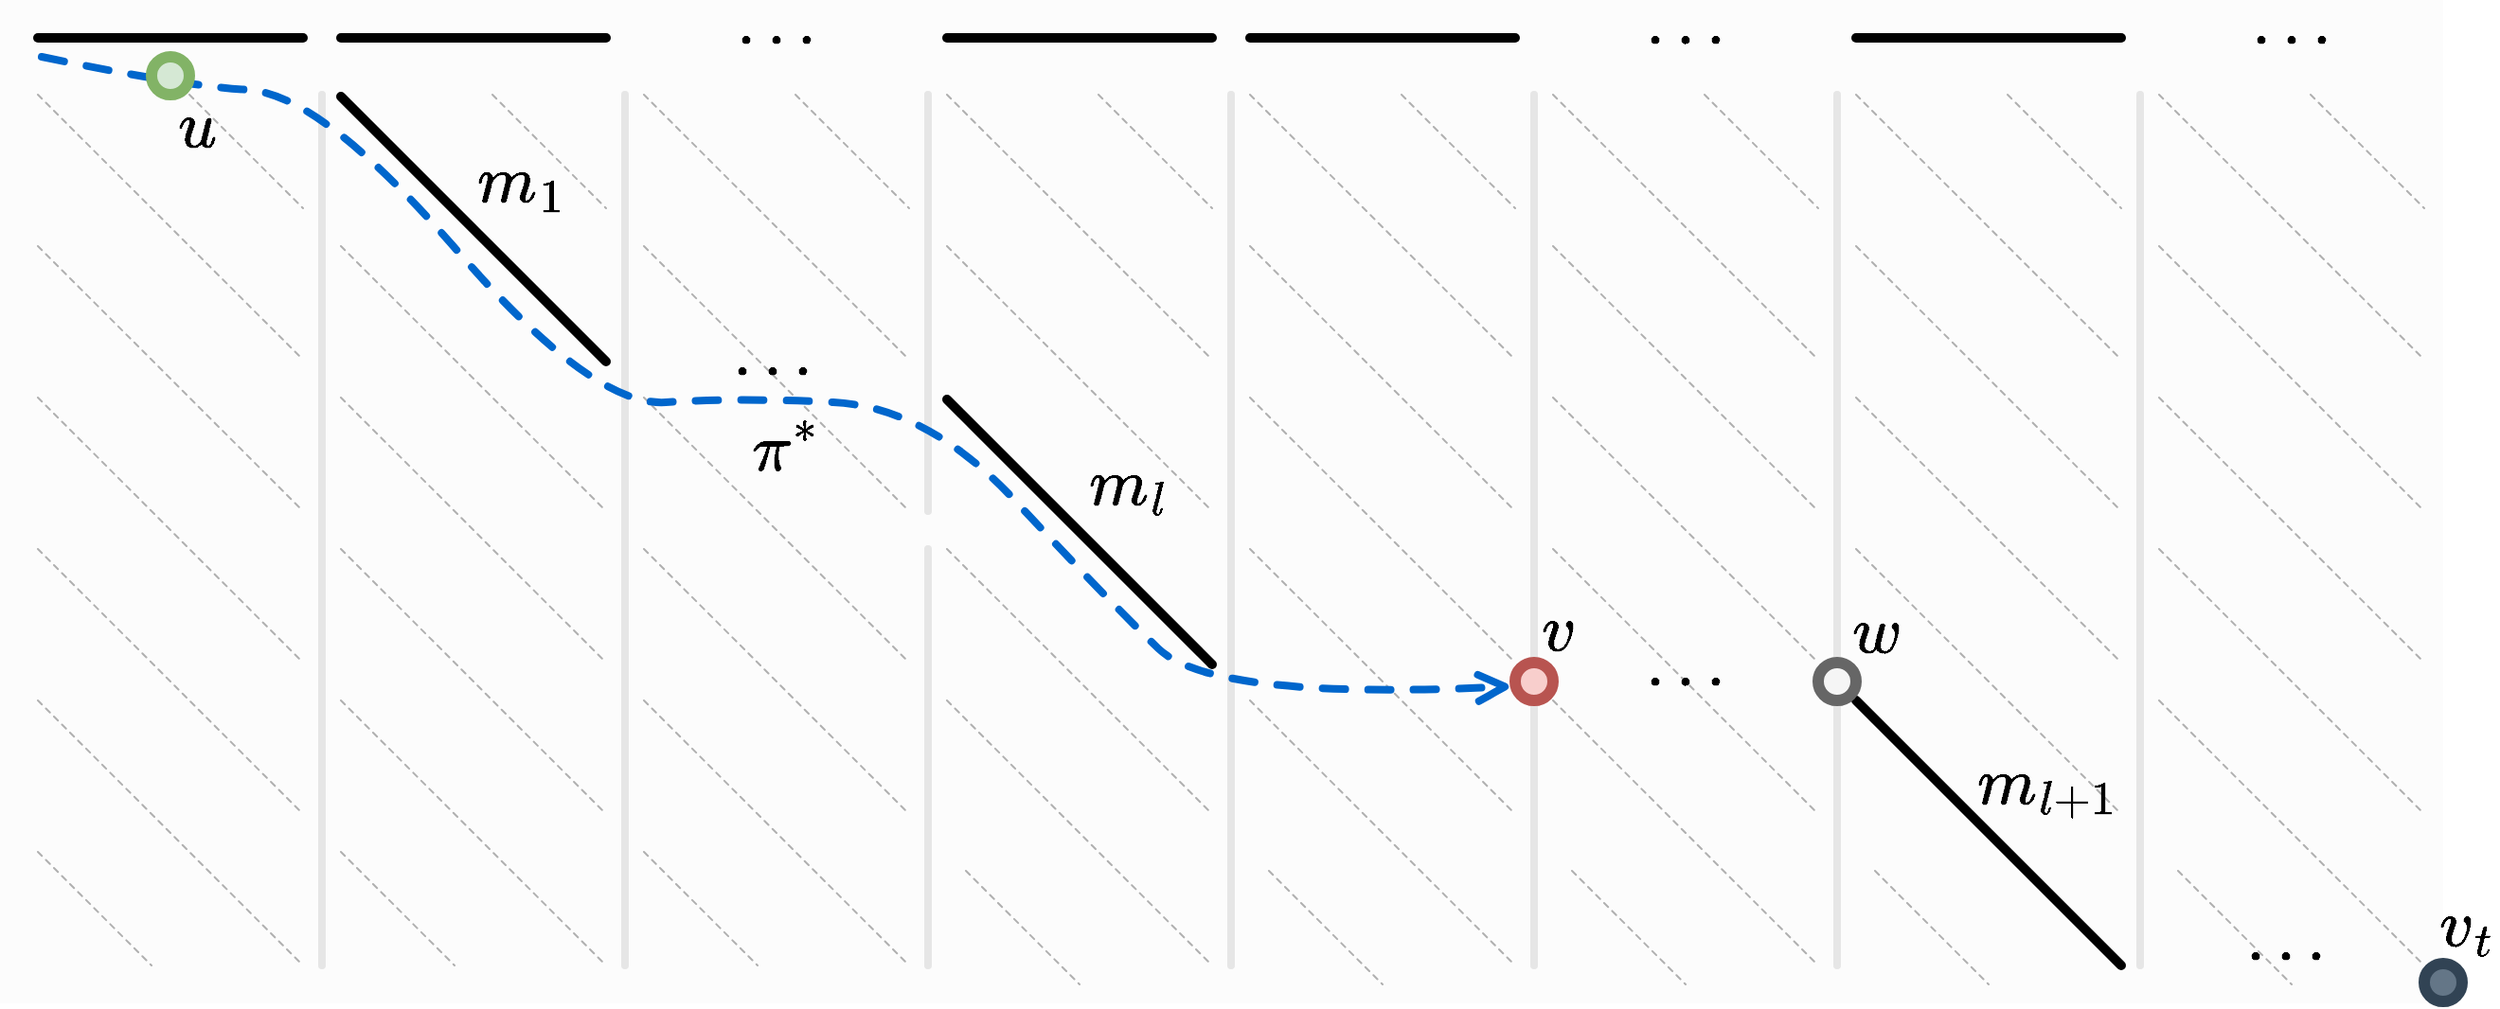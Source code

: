 <mxfile version="21.2.1" type="device">
  <diagram id="_QwVPOAPyQG-Wvx7g-G_" name="weakly admissible">
    <mxGraphModel dx="1247" dy="-530" grid="1" gridSize="10" guides="0" tooltips="1" connect="0" arrows="0" fold="1" page="0" pageScale="1" pageWidth="827" pageHeight="1169" background="none" math="1" shadow="0">
      <root>
        <mxCell id="Ogjc830XC39CnvKuDkZH-0" />
        <object label="Background" id="EZCYXmooXl2QGBisD6OS-4">
          <mxCell style="locked=1;" parent="Ogjc830XC39CnvKuDkZH-0" />
        </object>
        <mxCell id="EEb3bdWyqQPqb6_M2bX1-0" value="" style="whiteSpace=wrap;html=1;strokeColor=none;fillColor=#FBFBFB;opacity=75;" parent="EZCYXmooXl2QGBisD6OS-4" vertex="1">
          <mxGeometry x="-570" y="880" width="1290" height="530" as="geometry" />
        </mxCell>
        <mxCell id="z-EAe0dY2amTnxgb3iXo-11" value="" style="endArrow=none;html=1;strokeWidth=1;rounded=0;comic=1;sketch=0;jiggle=0;fontColor=#FF4A4A;strokeColor=#B0B0B0;dashed=1;" parent="EZCYXmooXl2QGBisD6OS-4" edge="1">
          <mxGeometry width="50" height="50" relative="1" as="geometry">
            <mxPoint x="-60" y="1340" as="sourcePoint" />
            <mxPoint y="1400" as="targetPoint" />
          </mxGeometry>
        </mxCell>
        <object label="diagonals" id="Ogjc830XC39CnvKuDkZH-1">
          <mxCell style="locked=1;" parent="Ogjc830XC39CnvKuDkZH-0" />
        </object>
        <mxCell id="GxkTbLhnbYumx701_KCX-69" value="" style="endArrow=none;html=1;strokeColor=#e6e6e6;strokeWidth=4;curved=1;sketch=0;jiggle=0;fixDash=0;backgroundOutline=0;comic=1;orthogonal=0;orthogonalLoop=0;ignoreEdge=0;" parent="Ogjc830XC39CnvKuDkZH-1" edge="1">
          <mxGeometry width="50" height="50" relative="1" as="geometry">
            <mxPoint x="-400" y="930" as="sourcePoint" />
            <mxPoint x="-400" y="1390" as="targetPoint" />
          </mxGeometry>
        </mxCell>
        <mxCell id="2zsmt-05qYfTrGcmLBN7-47" value="" style="endArrow=none;html=1;strokeWidth=1;rounded=0;comic=1;sketch=0;jiggle=0;fontColor=#FF4A4A;strokeColor=#B0B0B0;dashed=1;" parent="Ogjc830XC39CnvKuDkZH-1" edge="1">
          <mxGeometry width="50" height="50" relative="1" as="geometry">
            <mxPoint x="-470" y="930" as="sourcePoint" />
            <mxPoint x="-410" y="990" as="targetPoint" />
          </mxGeometry>
        </mxCell>
        <mxCell id="2zsmt-05qYfTrGcmLBN7-49" value="" style="endArrow=none;html=1;strokeWidth=1;rounded=0;comic=1;sketch=0;jiggle=0;fontColor=#FF4A4A;strokeColor=#B0B0B0;dashed=1;" parent="Ogjc830XC39CnvKuDkZH-1" edge="1">
          <mxGeometry width="50" height="50" relative="1" as="geometry">
            <mxPoint x="-550" y="1330" as="sourcePoint" />
            <mxPoint x="-490" y="1390" as="targetPoint" />
          </mxGeometry>
        </mxCell>
        <mxCell id="2zsmt-05qYfTrGcmLBN7-50" value="" style="endArrow=none;html=1;strokeWidth=1;rounded=0;comic=1;sketch=0;jiggle=0;fontColor=#FF4A4A;strokeColor=#B0B0B0;dashed=1;" parent="Ogjc830XC39CnvKuDkZH-1" edge="1">
          <mxGeometry width="50" height="50" relative="1" as="geometry">
            <mxPoint x="-550" y="930" as="sourcePoint" />
            <mxPoint x="-410" y="1070" as="targetPoint" />
          </mxGeometry>
        </mxCell>
        <mxCell id="2zsmt-05qYfTrGcmLBN7-51" value="" style="endArrow=none;html=1;strokeWidth=1;rounded=0;comic=1;sketch=0;jiggle=0;fontColor=#FF4A4A;strokeColor=#B0B0B0;dashed=1;" parent="Ogjc830XC39CnvKuDkZH-1" edge="1">
          <mxGeometry width="50" height="50" relative="1" as="geometry">
            <mxPoint x="-550" y="1010" as="sourcePoint" />
            <mxPoint x="-410" y="1150" as="targetPoint" />
          </mxGeometry>
        </mxCell>
        <mxCell id="2zsmt-05qYfTrGcmLBN7-52" value="" style="endArrow=none;html=1;strokeWidth=1;rounded=0;comic=1;sketch=0;jiggle=0;fontColor=#FF4A4A;strokeColor=#B0B0B0;dashed=1;" parent="Ogjc830XC39CnvKuDkZH-1" edge="1">
          <mxGeometry width="50" height="50" relative="1" as="geometry">
            <mxPoint x="-550" y="1090" as="sourcePoint" />
            <mxPoint x="-410" y="1230" as="targetPoint" />
          </mxGeometry>
        </mxCell>
        <mxCell id="2zsmt-05qYfTrGcmLBN7-53" value="" style="endArrow=none;html=1;strokeWidth=1;rounded=0;comic=1;sketch=0;jiggle=0;fontColor=#FF4A4A;strokeColor=#B0B0B0;dashed=1;" parent="Ogjc830XC39CnvKuDkZH-1" edge="1">
          <mxGeometry width="50" height="50" relative="1" as="geometry">
            <mxPoint x="-550" y="1250" as="sourcePoint" />
            <mxPoint x="-410" y="1390" as="targetPoint" />
          </mxGeometry>
        </mxCell>
        <mxCell id="2zsmt-05qYfTrGcmLBN7-54" value="" style="endArrow=none;html=1;strokeWidth=1;rounded=0;comic=1;sketch=0;jiggle=0;fontColor=#FF4A4A;strokeColor=#B0B0B0;dashed=1;" parent="Ogjc830XC39CnvKuDkZH-1" edge="1">
          <mxGeometry width="50" height="50" relative="1" as="geometry">
            <mxPoint x="-310" y="930" as="sourcePoint" />
            <mxPoint x="-250" y="990" as="targetPoint" />
          </mxGeometry>
        </mxCell>
        <mxCell id="2zsmt-05qYfTrGcmLBN7-56" value="" style="endArrow=none;html=1;strokeWidth=1;rounded=0;comic=1;sketch=0;jiggle=0;fontColor=#FF4A4A;strokeColor=#B0B0B0;dashed=1;" parent="Ogjc830XC39CnvKuDkZH-1" edge="1">
          <mxGeometry width="50" height="50" relative="1" as="geometry">
            <mxPoint x="-390" y="1330" as="sourcePoint" />
            <mxPoint x="-330" y="1390" as="targetPoint" />
          </mxGeometry>
        </mxCell>
        <mxCell id="2zsmt-05qYfTrGcmLBN7-57" value="" style="endArrow=none;html=1;strokeWidth=1;rounded=0;comic=1;sketch=0;jiggle=0;fontColor=#FF4A4A;strokeColor=#B0B0B0;dashed=1;" parent="Ogjc830XC39CnvKuDkZH-1" edge="1">
          <mxGeometry width="50" height="50" relative="1" as="geometry">
            <mxPoint x="-390" y="930" as="sourcePoint" />
            <mxPoint x="-250" y="1070" as="targetPoint" />
          </mxGeometry>
        </mxCell>
        <mxCell id="2zsmt-05qYfTrGcmLBN7-58" value="" style="endArrow=none;html=1;strokeWidth=1;rounded=0;comic=1;sketch=0;jiggle=0;fontColor=#FF4A4A;strokeColor=#B0B0B0;dashed=1;" parent="Ogjc830XC39CnvKuDkZH-1" edge="1">
          <mxGeometry width="50" height="50" relative="1" as="geometry">
            <mxPoint x="-390" y="1010" as="sourcePoint" />
            <mxPoint x="-250" y="1150" as="targetPoint" />
          </mxGeometry>
        </mxCell>
        <mxCell id="2zsmt-05qYfTrGcmLBN7-59" value="" style="endArrow=none;html=1;strokeWidth=1;rounded=0;comic=1;sketch=0;jiggle=0;fontColor=#FF4A4A;strokeColor=#B0B0B0;dashed=1;" parent="Ogjc830XC39CnvKuDkZH-1" edge="1">
          <mxGeometry width="50" height="50" relative="1" as="geometry">
            <mxPoint x="-390" y="1090" as="sourcePoint" />
            <mxPoint x="-250" y="1230" as="targetPoint" />
          </mxGeometry>
        </mxCell>
        <mxCell id="2zsmt-05qYfTrGcmLBN7-60" value="" style="endArrow=none;html=1;strokeWidth=1;rounded=0;comic=1;sketch=0;jiggle=0;fontColor=#FF4A4A;strokeColor=#B0B0B0;dashed=1;" parent="Ogjc830XC39CnvKuDkZH-1" edge="1">
          <mxGeometry width="50" height="50" relative="1" as="geometry">
            <mxPoint x="-390" y="1170" as="sourcePoint" />
            <mxPoint x="-250" y="1310" as="targetPoint" />
          </mxGeometry>
        </mxCell>
        <mxCell id="2zsmt-05qYfTrGcmLBN7-61" value="" style="endArrow=none;html=1;strokeWidth=1;rounded=0;comic=1;sketch=0;jiggle=0;fontColor=#FF4A4A;strokeColor=#B0B0B0;dashed=1;" parent="Ogjc830XC39CnvKuDkZH-1" edge="1">
          <mxGeometry width="50" height="50" relative="1" as="geometry">
            <mxPoint x="-150" y="930" as="sourcePoint" />
            <mxPoint x="-90" y="990" as="targetPoint" />
          </mxGeometry>
        </mxCell>
        <mxCell id="2zsmt-05qYfTrGcmLBN7-63" value="" style="endArrow=none;html=1;strokeWidth=1;rounded=0;comic=1;sketch=0;jiggle=0;fontColor=#FF4A4A;strokeColor=#B0B0B0;dashed=1;" parent="Ogjc830XC39CnvKuDkZH-1" edge="1">
          <mxGeometry width="50" height="50" relative="1" as="geometry">
            <mxPoint x="-230" y="1330" as="sourcePoint" />
            <mxPoint x="-170" y="1390" as="targetPoint" />
          </mxGeometry>
        </mxCell>
        <mxCell id="2zsmt-05qYfTrGcmLBN7-64" value="" style="endArrow=none;html=1;strokeWidth=1;rounded=0;comic=1;sketch=0;jiggle=0;fontColor=#FF4A4A;strokeColor=#B0B0B0;dashed=1;" parent="Ogjc830XC39CnvKuDkZH-1" edge="1">
          <mxGeometry width="50" height="50" relative="1" as="geometry">
            <mxPoint x="-230" y="930" as="sourcePoint" />
            <mxPoint x="-90" y="1070" as="targetPoint" />
          </mxGeometry>
        </mxCell>
        <mxCell id="2zsmt-05qYfTrGcmLBN7-65" value="" style="endArrow=none;html=1;strokeWidth=1;rounded=0;comic=1;sketch=0;jiggle=0;fontColor=#FF4A4A;strokeColor=#B0B0B0;dashed=1;" parent="Ogjc830XC39CnvKuDkZH-1" edge="1">
          <mxGeometry width="50" height="50" relative="1" as="geometry">
            <mxPoint x="-230" y="1010" as="sourcePoint" />
            <mxPoint x="-90" y="1150" as="targetPoint" />
          </mxGeometry>
        </mxCell>
        <mxCell id="2zsmt-05qYfTrGcmLBN7-66" value="" style="endArrow=none;html=1;strokeWidth=1;rounded=0;comic=1;sketch=0;jiggle=0;fontColor=#FF4A4A;strokeColor=#B0B0B0;dashed=1;" parent="Ogjc830XC39CnvKuDkZH-1" edge="1">
          <mxGeometry width="50" height="50" relative="1" as="geometry">
            <mxPoint x="-230" y="1090" as="sourcePoint" />
            <mxPoint x="-90" y="1230" as="targetPoint" />
          </mxGeometry>
        </mxCell>
        <mxCell id="2zsmt-05qYfTrGcmLBN7-67" value="" style="endArrow=none;html=1;strokeWidth=1;rounded=0;comic=1;sketch=0;jiggle=0;fontColor=#FF4A4A;strokeColor=#B0B0B0;dashed=1;" parent="Ogjc830XC39CnvKuDkZH-1" edge="1">
          <mxGeometry width="50" height="50" relative="1" as="geometry">
            <mxPoint x="-230" y="1170" as="sourcePoint" />
            <mxPoint x="-90" y="1310" as="targetPoint" />
          </mxGeometry>
        </mxCell>
        <mxCell id="2zsmt-05qYfTrGcmLBN7-68" value="" style="endArrow=none;html=1;strokeWidth=1;rounded=0;comic=1;sketch=0;jiggle=0;fontColor=#FF4A4A;strokeColor=#B0B0B0;dashed=1;" parent="Ogjc830XC39CnvKuDkZH-1" edge="1">
          <mxGeometry width="50" height="50" relative="1" as="geometry">
            <mxPoint x="10" y="930" as="sourcePoint" />
            <mxPoint x="70" y="990" as="targetPoint" />
          </mxGeometry>
        </mxCell>
        <mxCell id="2zsmt-05qYfTrGcmLBN7-70" value="" style="endArrow=none;html=1;strokeWidth=1;rounded=0;comic=1;sketch=0;jiggle=0;fontColor=#FF4A4A;strokeColor=#B0B0B0;dashed=1;" parent="Ogjc830XC39CnvKuDkZH-1" edge="1">
          <mxGeometry width="50" height="50" relative="1" as="geometry">
            <mxPoint x="100" y="1340" as="sourcePoint" />
            <mxPoint x="160" y="1400" as="targetPoint" />
          </mxGeometry>
        </mxCell>
        <mxCell id="2zsmt-05qYfTrGcmLBN7-71" value="" style="endArrow=none;html=1;strokeWidth=1;rounded=0;comic=1;sketch=0;jiggle=0;fontColor=#FF4A4A;strokeColor=#B0B0B0;dashed=1;" parent="Ogjc830XC39CnvKuDkZH-1" edge="1">
          <mxGeometry width="50" height="50" relative="1" as="geometry">
            <mxPoint x="-70" y="930" as="sourcePoint" />
            <mxPoint x="70" y="1070" as="targetPoint" />
          </mxGeometry>
        </mxCell>
        <mxCell id="2zsmt-05qYfTrGcmLBN7-72" value="" style="endArrow=none;html=1;strokeWidth=1;rounded=0;comic=1;sketch=0;jiggle=0;fontColor=#FF4A4A;strokeColor=#B0B0B0;dashed=1;" parent="Ogjc830XC39CnvKuDkZH-1" edge="1">
          <mxGeometry width="50" height="50" relative="1" as="geometry">
            <mxPoint x="-70" y="1010" as="sourcePoint" />
            <mxPoint x="70" y="1150" as="targetPoint" />
          </mxGeometry>
        </mxCell>
        <mxCell id="2zsmt-05qYfTrGcmLBN7-73" value="" style="endArrow=none;html=1;strokeWidth=1;rounded=0;comic=1;sketch=0;jiggle=0;fontColor=#FF4A4A;strokeColor=#B0B0B0;dashed=1;" parent="Ogjc830XC39CnvKuDkZH-1" edge="1">
          <mxGeometry width="50" height="50" relative="1" as="geometry">
            <mxPoint x="-70" y="1090" as="sourcePoint" />
            <mxPoint x="70" y="1230" as="targetPoint" />
          </mxGeometry>
        </mxCell>
        <mxCell id="2zsmt-05qYfTrGcmLBN7-74" value="" style="endArrow=none;html=1;strokeWidth=1;rounded=0;comic=1;sketch=0;jiggle=0;fontColor=#FF4A4A;strokeColor=#B0B0B0;dashed=1;" parent="Ogjc830XC39CnvKuDkZH-1" edge="1">
          <mxGeometry width="50" height="50" relative="1" as="geometry">
            <mxPoint x="-70" y="1170" as="sourcePoint" />
            <mxPoint x="70" y="1310" as="targetPoint" />
          </mxGeometry>
        </mxCell>
        <mxCell id="2zsmt-05qYfTrGcmLBN7-75" value="" style="endArrow=none;html=1;strokeWidth=1;rounded=0;comic=1;sketch=0;jiggle=0;fontColor=#FF4A4A;strokeColor=#B0B0B0;dashed=1;" parent="Ogjc830XC39CnvKuDkZH-1" edge="1">
          <mxGeometry width="50" height="50" relative="1" as="geometry">
            <mxPoint x="170" y="930" as="sourcePoint" />
            <mxPoint x="230" y="990" as="targetPoint" />
          </mxGeometry>
        </mxCell>
        <mxCell id="2zsmt-05qYfTrGcmLBN7-78" value="" style="endArrow=none;html=1;strokeWidth=1;rounded=0;comic=1;sketch=0;jiggle=0;fontColor=#FF4A4A;strokeColor=#B0B0B0;dashed=1;" parent="Ogjc830XC39CnvKuDkZH-1" edge="1">
          <mxGeometry width="50" height="50" relative="1" as="geometry">
            <mxPoint x="90" y="930" as="sourcePoint" />
            <mxPoint x="230" y="1070" as="targetPoint" />
          </mxGeometry>
        </mxCell>
        <mxCell id="2zsmt-05qYfTrGcmLBN7-79" value="" style="endArrow=none;html=1;strokeWidth=1;rounded=0;comic=1;sketch=0;jiggle=0;fontColor=#FF4A4A;strokeColor=#B0B0B0;dashed=1;" parent="Ogjc830XC39CnvKuDkZH-1" edge="1">
          <mxGeometry width="50" height="50" relative="1" as="geometry">
            <mxPoint x="90" y="1010" as="sourcePoint" />
            <mxPoint x="230" y="1150" as="targetPoint" />
          </mxGeometry>
        </mxCell>
        <mxCell id="2zsmt-05qYfTrGcmLBN7-80" value="" style="endArrow=none;html=1;strokeWidth=1;rounded=0;comic=1;sketch=0;jiggle=0;fontColor=#FF4A4A;strokeColor=#B0B0B0;dashed=1;" parent="Ogjc830XC39CnvKuDkZH-1" edge="1">
          <mxGeometry width="50" height="50" relative="1" as="geometry">
            <mxPoint x="90" y="1090" as="sourcePoint" />
            <mxPoint x="230" y="1230" as="targetPoint" />
          </mxGeometry>
        </mxCell>
        <mxCell id="2zsmt-05qYfTrGcmLBN7-81" value="" style="endArrow=none;html=1;strokeWidth=1;rounded=0;comic=1;sketch=0;jiggle=0;fontColor=#FF4A4A;strokeColor=#B0B0B0;dashed=1;" parent="Ogjc830XC39CnvKuDkZH-1" edge="1">
          <mxGeometry width="50" height="50" relative="1" as="geometry">
            <mxPoint x="90" y="1170" as="sourcePoint" />
            <mxPoint x="230" y="1310" as="targetPoint" />
          </mxGeometry>
        </mxCell>
        <mxCell id="Qu6I0BoZJ49vZYLHLRRH-0" value="" style="endArrow=none;html=1;strokeWidth=1;rounded=0;comic=1;sketch=0;jiggle=0;fontColor=#FF4A4A;strokeColor=#B0B0B0;dashed=1;" parent="Ogjc830XC39CnvKuDkZH-1" edge="1">
          <mxGeometry width="50" height="50" relative="1" as="geometry">
            <mxPoint x="-550" y="1170" as="sourcePoint" />
            <mxPoint x="-410" y="1310" as="targetPoint" />
          </mxGeometry>
        </mxCell>
        <mxCell id="Qu6I0BoZJ49vZYLHLRRH-1" value="" style="endArrow=none;html=1;strokeWidth=1;rounded=0;comic=1;sketch=0;jiggle=0;fontColor=#FF4A4A;strokeColor=#B0B0B0;dashed=1;" parent="Ogjc830XC39CnvKuDkZH-1" edge="1">
          <mxGeometry width="50" height="50" relative="1" as="geometry">
            <mxPoint x="-390" y="1250" as="sourcePoint" />
            <mxPoint x="-250" y="1390" as="targetPoint" />
          </mxGeometry>
        </mxCell>
        <mxCell id="Qu6I0BoZJ49vZYLHLRRH-2" value="" style="endArrow=none;html=1;strokeWidth=1;rounded=0;comic=1;sketch=0;jiggle=0;fontColor=#FF4A4A;strokeColor=#B0B0B0;dashed=1;" parent="Ogjc830XC39CnvKuDkZH-1" edge="1">
          <mxGeometry width="50" height="50" relative="1" as="geometry">
            <mxPoint x="-230" y="1250" as="sourcePoint" />
            <mxPoint x="-90" y="1390" as="targetPoint" />
          </mxGeometry>
        </mxCell>
        <mxCell id="Qu6I0BoZJ49vZYLHLRRH-3" value="" style="endArrow=none;html=1;strokeWidth=1;rounded=0;comic=1;sketch=0;jiggle=0;fontColor=#FF4A4A;strokeColor=#B0B0B0;dashed=1;" parent="Ogjc830XC39CnvKuDkZH-1" edge="1">
          <mxGeometry width="50" height="50" relative="1" as="geometry">
            <mxPoint x="-70" y="1250" as="sourcePoint" />
            <mxPoint x="70" y="1390" as="targetPoint" />
          </mxGeometry>
        </mxCell>
        <mxCell id="Qu6I0BoZJ49vZYLHLRRH-4" value="" style="endArrow=none;html=1;strokeWidth=1;rounded=0;comic=1;sketch=0;jiggle=0;fontColor=#FF4A4A;strokeColor=#B0B0B0;dashed=1;" parent="Ogjc830XC39CnvKuDkZH-1" edge="1">
          <mxGeometry width="50" height="50" relative="1" as="geometry">
            <mxPoint x="90" y="1250" as="sourcePoint" />
            <mxPoint x="230" y="1390" as="targetPoint" />
          </mxGeometry>
        </mxCell>
        <mxCell id="-eHtjna2SU54QfVrTyKH-0" value="" style="endArrow=none;html=1;strokeColor=#e6e6e6;strokeWidth=4;curved=1;sketch=0;jiggle=0;fixDash=0;backgroundOutline=0;comic=1;orthogonal=0;orthogonalLoop=0;ignoreEdge=0;" parent="Ogjc830XC39CnvKuDkZH-1" edge="1">
          <mxGeometry width="50" height="50" relative="1" as="geometry">
            <mxPoint x="-240" y="930" as="sourcePoint" />
            <mxPoint x="-240" y="1390" as="targetPoint" />
          </mxGeometry>
        </mxCell>
        <mxCell id="-eHtjna2SU54QfVrTyKH-2" value="" style="endArrow=none;html=1;strokeColor=#e6e6e6;strokeWidth=4;curved=1;sketch=0;jiggle=0;fixDash=0;backgroundOutline=0;comic=1;orthogonal=0;orthogonalLoop=0;ignoreEdge=0;" parent="Ogjc830XC39CnvKuDkZH-1" edge="1">
          <mxGeometry width="50" height="50" relative="1" as="geometry">
            <mxPoint x="80" y="930" as="sourcePoint" />
            <mxPoint x="80" y="1390" as="targetPoint" />
          </mxGeometry>
        </mxCell>
        <mxCell id="-eHtjna2SU54QfVrTyKH-1" value="" style="endArrow=none;html=1;strokeColor=#e6e6e6;strokeWidth=4;curved=1;sketch=0;jiggle=0;fixDash=0;backgroundOutline=0;comic=1;orthogonal=0;orthogonalLoop=0;ignoreEdge=0;" parent="Ogjc830XC39CnvKuDkZH-1" edge="1">
          <mxGeometry width="50" height="50" relative="1" as="geometry">
            <mxPoint x="-80" y="1170" as="sourcePoint" />
            <mxPoint x="-80" y="1390" as="targetPoint" />
          </mxGeometry>
        </mxCell>
        <mxCell id="z-EAe0dY2amTnxgb3iXo-1" value="" style="endArrow=none;html=1;strokeColor=#e6e6e6;strokeWidth=4;curved=1;sketch=0;jiggle=0;fixDash=0;backgroundOutline=0;comic=1;orthogonal=0;orthogonalLoop=0;ignoreEdge=0;" parent="Ogjc830XC39CnvKuDkZH-1" edge="1">
          <mxGeometry width="50" height="50" relative="1" as="geometry">
            <mxPoint x="-80" y="930" as="sourcePoint" />
            <mxPoint x="-80" y="1150" as="targetPoint" />
          </mxGeometry>
        </mxCell>
        <mxCell id="J3fuifu_T9cTO9apQkdv-17" value="" style="endArrow=none;html=1;strokeWidth=1;rounded=0;comic=1;sketch=0;jiggle=0;fontColor=#FF4A4A;strokeColor=#B0B0B0;dashed=1;" parent="Ogjc830XC39CnvKuDkZH-1" edge="1">
          <mxGeometry width="50" height="50" relative="1" as="geometry">
            <mxPoint x="260" y="1340" as="sourcePoint" />
            <mxPoint x="320" y="1400" as="targetPoint" />
          </mxGeometry>
        </mxCell>
        <mxCell id="J3fuifu_T9cTO9apQkdv-18" value="" style="endArrow=none;html=1;strokeWidth=1;rounded=0;comic=1;sketch=0;jiggle=0;fontColor=#FF4A4A;strokeColor=#B0B0B0;dashed=1;" parent="Ogjc830XC39CnvKuDkZH-1" edge="1">
          <mxGeometry width="50" height="50" relative="1" as="geometry">
            <mxPoint x="330" y="930" as="sourcePoint" />
            <mxPoint x="390" y="990" as="targetPoint" />
          </mxGeometry>
        </mxCell>
        <mxCell id="J3fuifu_T9cTO9apQkdv-19" value="" style="endArrow=none;html=1;strokeWidth=1;rounded=0;comic=1;sketch=0;jiggle=0;fontColor=#FF4A4A;strokeColor=#B0B0B0;dashed=1;" parent="Ogjc830XC39CnvKuDkZH-1" edge="1">
          <mxGeometry width="50" height="50" relative="1" as="geometry">
            <mxPoint x="250" y="930" as="sourcePoint" />
            <mxPoint x="390" y="1070" as="targetPoint" />
          </mxGeometry>
        </mxCell>
        <mxCell id="J3fuifu_T9cTO9apQkdv-20" value="" style="endArrow=none;html=1;strokeWidth=1;rounded=0;comic=1;sketch=0;jiggle=0;fontColor=#FF4A4A;strokeColor=#B0B0B0;dashed=1;" parent="Ogjc830XC39CnvKuDkZH-1" edge="1">
          <mxGeometry width="50" height="50" relative="1" as="geometry">
            <mxPoint x="250" y="1010" as="sourcePoint" />
            <mxPoint x="390" y="1150" as="targetPoint" />
          </mxGeometry>
        </mxCell>
        <mxCell id="J3fuifu_T9cTO9apQkdv-21" value="" style="endArrow=none;html=1;strokeWidth=1;rounded=0;comic=1;sketch=0;jiggle=0;fontColor=#FF4A4A;strokeColor=#B0B0B0;dashed=1;" parent="Ogjc830XC39CnvKuDkZH-1" edge="1">
          <mxGeometry width="50" height="50" relative="1" as="geometry">
            <mxPoint x="250" y="1090" as="sourcePoint" />
            <mxPoint x="390" y="1230" as="targetPoint" />
          </mxGeometry>
        </mxCell>
        <mxCell id="J3fuifu_T9cTO9apQkdv-22" value="" style="endArrow=none;html=1;strokeWidth=1;rounded=0;comic=1;sketch=0;jiggle=0;fontColor=#FF4A4A;strokeColor=#B0B0B0;dashed=1;" parent="Ogjc830XC39CnvKuDkZH-1" edge="1">
          <mxGeometry width="50" height="50" relative="1" as="geometry">
            <mxPoint x="250" y="1170" as="sourcePoint" />
            <mxPoint x="390" y="1310" as="targetPoint" />
          </mxGeometry>
        </mxCell>
        <mxCell id="J3fuifu_T9cTO9apQkdv-23" value="" style="endArrow=none;html=1;strokeWidth=1;rounded=0;comic=1;sketch=0;jiggle=0;fontColor=#FF4A4A;strokeColor=#B0B0B0;dashed=1;" parent="Ogjc830XC39CnvKuDkZH-1" edge="1">
          <mxGeometry width="50" height="50" relative="1" as="geometry">
            <mxPoint x="250" y="1250" as="sourcePoint" />
            <mxPoint x="390" y="1390" as="targetPoint" />
          </mxGeometry>
        </mxCell>
        <mxCell id="J3fuifu_T9cTO9apQkdv-24" value="" style="endArrow=none;html=1;strokeColor=#e6e6e6;strokeWidth=4;curved=1;sketch=0;jiggle=0;fixDash=0;backgroundOutline=0;comic=1;orthogonal=0;orthogonalLoop=0;ignoreEdge=0;" parent="Ogjc830XC39CnvKuDkZH-1" edge="1">
          <mxGeometry width="50" height="50" relative="1" as="geometry">
            <mxPoint x="240" y="930" as="sourcePoint" />
            <mxPoint x="240" y="1390" as="targetPoint" />
          </mxGeometry>
        </mxCell>
        <mxCell id="J3fuifu_T9cTO9apQkdv-36" value="" style="endArrow=none;html=1;strokeWidth=1;rounded=0;comic=1;sketch=0;jiggle=0;fontColor=#FF4A4A;strokeColor=#B0B0B0;dashed=1;" parent="Ogjc830XC39CnvKuDkZH-1" edge="1">
          <mxGeometry width="50" height="50" relative="1" as="geometry">
            <mxPoint x="420" y="1340" as="sourcePoint" />
            <mxPoint x="480" y="1400" as="targetPoint" />
          </mxGeometry>
        </mxCell>
        <mxCell id="J3fuifu_T9cTO9apQkdv-37" value="" style="endArrow=none;html=1;strokeWidth=1;rounded=0;comic=1;sketch=0;jiggle=0;fontColor=#FF4A4A;strokeColor=#B0B0B0;dashed=1;" parent="Ogjc830XC39CnvKuDkZH-1" edge="1">
          <mxGeometry width="50" height="50" relative="1" as="geometry">
            <mxPoint x="490" y="930" as="sourcePoint" />
            <mxPoint x="550" y="990" as="targetPoint" />
          </mxGeometry>
        </mxCell>
        <mxCell id="J3fuifu_T9cTO9apQkdv-38" value="" style="endArrow=none;html=1;strokeWidth=1;rounded=0;comic=1;sketch=0;jiggle=0;fontColor=#FF4A4A;strokeColor=#B0B0B0;dashed=1;" parent="Ogjc830XC39CnvKuDkZH-1" edge="1">
          <mxGeometry width="50" height="50" relative="1" as="geometry">
            <mxPoint x="410" y="930" as="sourcePoint" />
            <mxPoint x="550" y="1070" as="targetPoint" />
          </mxGeometry>
        </mxCell>
        <mxCell id="J3fuifu_T9cTO9apQkdv-39" value="" style="endArrow=none;html=1;strokeWidth=1;rounded=0;comic=1;sketch=0;jiggle=0;fontColor=#FF4A4A;strokeColor=#B0B0B0;dashed=1;" parent="Ogjc830XC39CnvKuDkZH-1" edge="1">
          <mxGeometry width="50" height="50" relative="1" as="geometry">
            <mxPoint x="410" y="1010" as="sourcePoint" />
            <mxPoint x="550" y="1150" as="targetPoint" />
          </mxGeometry>
        </mxCell>
        <mxCell id="J3fuifu_T9cTO9apQkdv-40" value="" style="endArrow=none;html=1;strokeWidth=1;rounded=0;comic=1;sketch=0;jiggle=0;fontColor=#FF4A4A;strokeColor=#B0B0B0;dashed=1;" parent="Ogjc830XC39CnvKuDkZH-1" edge="1">
          <mxGeometry width="50" height="50" relative="1" as="geometry">
            <mxPoint x="410" y="1090" as="sourcePoint" />
            <mxPoint x="550" y="1230" as="targetPoint" />
          </mxGeometry>
        </mxCell>
        <mxCell id="J3fuifu_T9cTO9apQkdv-41" value="" style="endArrow=none;html=1;strokeWidth=1;rounded=0;comic=1;sketch=0;jiggle=0;fontColor=#FF4A4A;strokeColor=#B0B0B0;dashed=1;" parent="Ogjc830XC39CnvKuDkZH-1" edge="1">
          <mxGeometry width="50" height="50" relative="1" as="geometry">
            <mxPoint x="410" y="1170" as="sourcePoint" />
            <mxPoint x="550" y="1310" as="targetPoint" />
          </mxGeometry>
        </mxCell>
        <mxCell id="J3fuifu_T9cTO9apQkdv-42" value="" style="endArrow=none;html=1;strokeWidth=1;rounded=0;comic=1;sketch=0;jiggle=0;fontColor=#FF4A4A;strokeColor=#B0B0B0;dashed=1;" parent="Ogjc830XC39CnvKuDkZH-1" edge="1">
          <mxGeometry width="50" height="50" relative="1" as="geometry">
            <mxPoint x="410" y="1250" as="sourcePoint" />
            <mxPoint x="550" y="1390" as="targetPoint" />
          </mxGeometry>
        </mxCell>
        <mxCell id="J3fuifu_T9cTO9apQkdv-43" value="" style="endArrow=none;html=1;strokeColor=#e6e6e6;strokeWidth=4;curved=1;sketch=0;jiggle=0;fixDash=0;backgroundOutline=0;comic=1;orthogonal=0;orthogonalLoop=0;ignoreEdge=0;" parent="Ogjc830XC39CnvKuDkZH-1" edge="1">
          <mxGeometry width="50" height="50" relative="1" as="geometry">
            <mxPoint x="400" y="930" as="sourcePoint" />
            <mxPoint x="400" y="1390" as="targetPoint" />
          </mxGeometry>
        </mxCell>
        <mxCell id="J3fuifu_T9cTO9apQkdv-57" value="" style="endArrow=none;html=1;strokeWidth=1;rounded=0;comic=1;sketch=0;jiggle=0;fontColor=#FF4A4A;strokeColor=#B0B0B0;dashed=1;" parent="Ogjc830XC39CnvKuDkZH-1" edge="1">
          <mxGeometry width="50" height="50" relative="1" as="geometry">
            <mxPoint x="580" y="1340" as="sourcePoint" />
            <mxPoint x="640" y="1400" as="targetPoint" />
          </mxGeometry>
        </mxCell>
        <mxCell id="J3fuifu_T9cTO9apQkdv-58" value="" style="endArrow=none;html=1;strokeWidth=1;rounded=0;comic=1;sketch=0;jiggle=0;fontColor=#FF4A4A;strokeColor=#B0B0B0;dashed=1;" parent="Ogjc830XC39CnvKuDkZH-1" edge="1">
          <mxGeometry width="50" height="50" relative="1" as="geometry">
            <mxPoint x="650" y="930" as="sourcePoint" />
            <mxPoint x="710" y="990" as="targetPoint" />
          </mxGeometry>
        </mxCell>
        <mxCell id="J3fuifu_T9cTO9apQkdv-59" value="" style="endArrow=none;html=1;strokeWidth=1;rounded=0;comic=1;sketch=0;jiggle=0;fontColor=#FF4A4A;strokeColor=#B0B0B0;dashed=1;" parent="Ogjc830XC39CnvKuDkZH-1" edge="1">
          <mxGeometry width="50" height="50" relative="1" as="geometry">
            <mxPoint x="570" y="930" as="sourcePoint" />
            <mxPoint x="710" y="1070" as="targetPoint" />
          </mxGeometry>
        </mxCell>
        <mxCell id="J3fuifu_T9cTO9apQkdv-60" value="" style="endArrow=none;html=1;strokeWidth=1;rounded=0;comic=1;sketch=0;jiggle=0;fontColor=#FF4A4A;strokeColor=#B0B0B0;dashed=1;" parent="Ogjc830XC39CnvKuDkZH-1" edge="1">
          <mxGeometry width="50" height="50" relative="1" as="geometry">
            <mxPoint x="570" y="1010" as="sourcePoint" />
            <mxPoint x="710" y="1150" as="targetPoint" />
          </mxGeometry>
        </mxCell>
        <mxCell id="J3fuifu_T9cTO9apQkdv-61" value="" style="endArrow=none;html=1;strokeWidth=1;rounded=0;comic=1;sketch=0;jiggle=0;fontColor=#FF4A4A;strokeColor=#B0B0B0;dashed=1;" parent="Ogjc830XC39CnvKuDkZH-1" edge="1">
          <mxGeometry width="50" height="50" relative="1" as="geometry">
            <mxPoint x="570" y="1090" as="sourcePoint" />
            <mxPoint x="710" y="1230" as="targetPoint" />
          </mxGeometry>
        </mxCell>
        <mxCell id="J3fuifu_T9cTO9apQkdv-62" value="" style="endArrow=none;html=1;strokeWidth=1;rounded=0;comic=1;sketch=0;jiggle=0;fontColor=#FF4A4A;strokeColor=#B0B0B0;dashed=1;" parent="Ogjc830XC39CnvKuDkZH-1" edge="1">
          <mxGeometry width="50" height="50" relative="1" as="geometry">
            <mxPoint x="570" y="1170" as="sourcePoint" />
            <mxPoint x="710" y="1310" as="targetPoint" />
          </mxGeometry>
        </mxCell>
        <mxCell id="J3fuifu_T9cTO9apQkdv-63" value="" style="endArrow=none;html=1;strokeWidth=1;rounded=0;comic=1;sketch=0;jiggle=0;fontColor=#FF4A4A;strokeColor=#B0B0B0;dashed=1;" parent="Ogjc830XC39CnvKuDkZH-1" edge="1">
          <mxGeometry width="50" height="50" relative="1" as="geometry">
            <mxPoint x="570" y="1250" as="sourcePoint" />
            <mxPoint x="710" y="1390" as="targetPoint" />
          </mxGeometry>
        </mxCell>
        <mxCell id="J3fuifu_T9cTO9apQkdv-64" value="" style="endArrow=none;html=1;strokeColor=#e6e6e6;strokeWidth=4;curved=1;sketch=0;jiggle=0;fixDash=0;backgroundOutline=0;comic=1;orthogonal=0;orthogonalLoop=0;ignoreEdge=0;" parent="Ogjc830XC39CnvKuDkZH-1" edge="1">
          <mxGeometry width="50" height="50" relative="1" as="geometry">
            <mxPoint x="560" y="930" as="sourcePoint" />
            <mxPoint x="560" y="1390" as="targetPoint" />
          </mxGeometry>
        </mxCell>
        <mxCell id="2zsmt-05qYfTrGcmLBN7-0" value="seeds" style="" parent="Ogjc830XC39CnvKuDkZH-0" />
        <mxCell id="LX7c_TvZ-86P2RPFSRAp-4" value="" style="endArrow=none;html=1;strokeColor=#000000;strokeWidth=5;curved=1;sketch=0;jiggle=0;fixDash=0;backgroundOutline=0;comic=1;orthogonal=0;orthogonalLoop=0;ignoreEdge=0;fillColor=#f8cecc;" parent="2zsmt-05qYfTrGcmLBN7-0" edge="1">
          <mxGeometry width="50" height="50" relative="1" as="geometry">
            <mxPoint x="-550.0" y="900" as="sourcePoint" />
            <mxPoint x="-410.0" y="900" as="targetPoint" />
          </mxGeometry>
        </mxCell>
        <mxCell id="LX7c_TvZ-86P2RPFSRAp-6" value="" style="endArrow=none;html=1;strokeColor=#000000;strokeWidth=5;curved=1;sketch=0;jiggle=0;fixDash=0;backgroundOutline=0;comic=1;orthogonal=0;orthogonalLoop=0;ignoreEdge=0;fillColor=#f8cecc;" parent="2zsmt-05qYfTrGcmLBN7-0" edge="1">
          <mxGeometry width="50" height="50" relative="1" as="geometry">
            <mxPoint x="-390.0" y="900" as="sourcePoint" />
            <mxPoint x="-250" y="900" as="targetPoint" />
          </mxGeometry>
        </mxCell>
        <mxCell id="LX7c_TvZ-86P2RPFSRAp-7" value="" style="endArrow=none;html=1;strokeColor=#000000;strokeWidth=5;curved=1;sketch=0;jiggle=0;fixDash=0;backgroundOutline=0;comic=1;orthogonal=0;orthogonalLoop=0;ignoreEdge=0;fillColor=#f8cecc;" parent="2zsmt-05qYfTrGcmLBN7-0" edge="1">
          <mxGeometry width="50" height="50" relative="1" as="geometry">
            <mxPoint x="-70" y="900" as="sourcePoint" />
            <mxPoint x="70" y="900" as="targetPoint" />
          </mxGeometry>
        </mxCell>
        <mxCell id="LX7c_TvZ-86P2RPFSRAp-9" value="" style="endArrow=none;html=1;strokeColor=#000000;strokeWidth=5;curved=1;sketch=0;jiggle=0;fixDash=0;backgroundOutline=0;comic=1;orthogonal=0;orthogonalLoop=0;ignoreEdge=0;fillColor=#f8cecc;" parent="2zsmt-05qYfTrGcmLBN7-0" edge="1">
          <mxGeometry width="50" height="50" relative="1" as="geometry">
            <mxPoint x="90" y="900" as="sourcePoint" />
            <mxPoint x="230" y="900" as="targetPoint" />
          </mxGeometry>
        </mxCell>
        <mxCell id="ftcIXAmK4sPqcBTZkgfo-0" value="$$\cdots$$" style="text;html=1;align=center;verticalAlign=middle;resizable=1;points=[];autosize=1;strokeColor=none;fillColor=none;labelBorderColor=none;fontSize=30;" parent="2zsmt-05qYfTrGcmLBN7-0" vertex="1">
          <mxGeometry x="-240" y="880" width="160" height="40" as="geometry" />
        </mxCell>
        <mxCell id="J3fuifu_T9cTO9apQkdv-55" value="" style="endArrow=none;html=1;strokeColor=#000000;strokeWidth=5;curved=1;sketch=0;jiggle=0;fixDash=0;backgroundOutline=0;comic=1;orthogonal=0;orthogonalLoop=0;ignoreEdge=0;fillColor=#f8cecc;" parent="2zsmt-05qYfTrGcmLBN7-0" edge="1">
          <mxGeometry width="50" height="50" relative="1" as="geometry">
            <mxPoint x="410" y="900" as="sourcePoint" />
            <mxPoint x="550" y="900" as="targetPoint" />
          </mxGeometry>
        </mxCell>
        <mxCell id="v8GvmoWRo6KtidZVMmgF-0" value="$$\cdots$$" style="text;html=1;align=center;verticalAlign=middle;resizable=1;points=[];autosize=1;strokeColor=none;fillColor=none;labelBorderColor=none;fontSize=30;" parent="2zsmt-05qYfTrGcmLBN7-0" vertex="1">
          <mxGeometry x="240" y="880" width="160" height="40" as="geometry" />
        </mxCell>
        <mxCell id="v8GvmoWRo6KtidZVMmgF-1" value="$$\cdots$$" style="text;html=1;align=center;verticalAlign=middle;resizable=1;points=[];autosize=1;strokeColor=none;fillColor=none;labelBorderColor=none;fontSize=30;" parent="2zsmt-05qYfTrGcmLBN7-0" vertex="1">
          <mxGeometry x="560" y="880" width="160" height="40" as="geometry" />
        </mxCell>
        <mxCell id="2zsmt-05qYfTrGcmLBN7-33" value="matches" style="locked=1;" parent="Ogjc830XC39CnvKuDkZH-0" />
        <mxCell id="2zsmt-05qYfTrGcmLBN7-39" value="" style="endArrow=none;html=1;strokeWidth=5;rounded=0;comic=1;sketch=0;jiggle=0;fontColor=#FF4A4A;strokeColor=#000000;fillColor=#d5e8d4;" parent="2zsmt-05qYfTrGcmLBN7-33" edge="1">
          <mxGeometry width="50" height="50" relative="1" as="geometry">
            <mxPoint x="-390" y="931" as="sourcePoint" />
            <mxPoint x="-250" y="1071" as="targetPoint" />
          </mxGeometry>
        </mxCell>
        <mxCell id="Vw8lOJhovGailJ2RPHOI-5" value="" style="endArrow=none;html=1;strokeWidth=5;rounded=0;comic=1;sketch=0;jiggle=0;fontColor=#FF4A4A;strokeColor=#000000;fillColor=#d5e8d4;" parent="2zsmt-05qYfTrGcmLBN7-33" edge="1">
          <mxGeometry width="50" height="50" relative="1" as="geometry">
            <mxPoint x="-70" y="1091" as="sourcePoint" />
            <mxPoint x="70" y="1231" as="targetPoint" />
          </mxGeometry>
        </mxCell>
        <mxCell id="J3fuifu_T9cTO9apQkdv-26" value="" style="endArrow=none;html=1;strokeWidth=5;rounded=0;comic=1;sketch=0;jiggle=0;fontColor=#FF4A4A;strokeColor=#000000;fillColor=#d5e8d4;" parent="2zsmt-05qYfTrGcmLBN7-33" edge="1">
          <mxGeometry width="50" height="50" relative="1" as="geometry">
            <mxPoint x="410" y="1250" as="sourcePoint" />
            <mxPoint x="550" y="1390" as="targetPoint" />
          </mxGeometry>
        </mxCell>
        <mxCell id="anqRwy-GTnwR7zk8qSKB-0" value="path" style="locked=1;" parent="Ogjc830XC39CnvKuDkZH-0" />
        <mxCell id="kzaNlj0tLBQvEcmoECjD-0" value="" style="endArrow=open;html=1;comic=1;sketch=0;jiggle=0;fontColor=#FF4A4A;strokeWidth=4;fillColor=#dae8fc;strokeColor=#0066CC;endFill=0;dashed=1;endSize=10;curved=1;entryX=-0.048;entryY=0.626;entryDx=0;entryDy=0;entryPerimeter=0;" parent="anqRwy-GTnwR7zk8qSKB-0" target="Vw8lOJhovGailJ2RPHOI-3" edge="1">
          <mxGeometry width="50" height="50" relative="1" as="geometry">
            <mxPoint x="-548" y="910" as="sourcePoint" />
            <mxPoint x="203" y="1315" as="targetPoint" />
            <Array as="points">
              <mxPoint x="-477" y="925" />
              <mxPoint x="-400" y="930" />
              <mxPoint x="-257" y="1095" />
              <mxPoint x="-180" y="1090" />
              <mxPoint x="-80" y="1095" />
              <mxPoint x="13" y="1195" />
              <mxPoint x="70" y="1250" />
            </Array>
          </mxGeometry>
        </mxCell>
        <mxCell id="GTWspGSL2SNszmtMqCKp-1" value="nodes" style="" parent="Ogjc830XC39CnvKuDkZH-0" />
        <mxCell id="Vw8lOJhovGailJ2RPHOI-3" value="" style="ellipse;whiteSpace=wrap;html=1;aspect=fixed;fontSize=30;strokeColor=#b85450;strokeWidth=6;fillColor=#f8cecc;" parent="GTWspGSL2SNszmtMqCKp-1" vertex="1">
          <mxGeometry x="230" y="1230" width="20" height="20" as="geometry" />
        </mxCell>
        <mxCell id="J3fuifu_T9cTO9apQkdv-49" value="" style="ellipse;whiteSpace=wrap;html=1;aspect=fixed;fontSize=30;strokeColor=#666666;strokeWidth=6;fillColor=#f5f5f5;direction=west;fontColor=#333333;" parent="GTWspGSL2SNszmtMqCKp-1" vertex="1">
          <mxGeometry x="390" y="1230" width="20" height="20" as="geometry" />
        </mxCell>
        <mxCell id="J3fuifu_T9cTO9apQkdv-53" value="" style="ellipse;whiteSpace=wrap;html=1;aspect=fixed;fontSize=30;strokeColor=#314354;strokeWidth=6;fillColor=#647687;direction=west;fontColor=#ffffff;" parent="GTWspGSL2SNszmtMqCKp-1" vertex="1">
          <mxGeometry x="710" y="1389" width="20" height="20" as="geometry" />
        </mxCell>
        <mxCell id="J3fuifu_T9cTO9apQkdv-54" value="" style="ellipse;whiteSpace=wrap;html=1;aspect=fixed;fontSize=30;strokeColor=#82b366;strokeWidth=6;fillColor=#d5e8d4;direction=west;" parent="GTWspGSL2SNszmtMqCKp-1" vertex="1">
          <mxGeometry x="-490" y="910" width="20" height="20" as="geometry" />
        </mxCell>
        <mxCell id="IK-vXfkU1QzThXHfgCx8-0" value="labels" style="locked=1;" parent="Ogjc830XC39CnvKuDkZH-0" />
        <mxCell id="IK-vXfkU1QzThXHfgCx8-2" value="$$\pi^*$$" style="text;html=1;align=center;verticalAlign=middle;resizable=0;points=[];autosize=1;strokeColor=none;fillColor=none;labelBorderColor=none;fontSize=30;" parent="IK-vXfkU1QzThXHfgCx8-0" vertex="1">
          <mxGeometry x="-230" y="1093" width="150" height="50" as="geometry" />
        </mxCell>
        <mxCell id="IK-vXfkU1QzThXHfgCx8-3" value="$$u$$" style="text;html=1;align=center;verticalAlign=middle;resizable=0;points=[];autosize=1;strokeColor=none;fillColor=none;labelBorderColor=none;fontSize=30;" parent="IK-vXfkU1QzThXHfgCx8-0" vertex="1">
          <mxGeometry x="-521" y="922" width="110" height="50" as="geometry" />
        </mxCell>
        <mxCell id="IK-vXfkU1QzThXHfgCx8-4" value="$$v$$" style="text;html=1;align=center;verticalAlign=middle;resizable=0;points=[];autosize=1;strokeColor=none;fillColor=none;labelBorderColor=none;fontSize=30;" parent="IK-vXfkU1QzThXHfgCx8-0" vertex="1">
          <mxGeometry x="197" y="1188" width="110" height="50" as="geometry" />
        </mxCell>
        <mxCell id="IK-vXfkU1QzThXHfgCx8-6" value="$$m_1$$" style="text;html=1;align=center;verticalAlign=middle;resizable=0;points=[];autosize=1;strokeColor=none;fillColor=none;labelBorderColor=none;fontSize=30;" parent="IK-vXfkU1QzThXHfgCx8-0" vertex="1">
          <mxGeometry x="-370" y="951" width="150" height="50" as="geometry" />
        </mxCell>
        <mxCell id="Vw8lOJhovGailJ2RPHOI-0" value="$$m_l$$" style="text;html=1;align=center;verticalAlign=middle;resizable=0;points=[];autosize=1;strokeColor=none;fillColor=none;labelBorderColor=none;fontSize=30;" parent="IK-vXfkU1QzThXHfgCx8-0" vertex="1">
          <mxGeometry x="-45" y="1111" width="140" height="50" as="geometry" />
        </mxCell>
        <mxCell id="J3fuifu_T9cTO9apQkdv-27" value="$$m_{l+1}$$" style="text;html=1;align=right;verticalAlign=middle;resizable=0;points=[];autosize=1;strokeColor=none;fillColor=none;labelBorderColor=none;fontSize=30;" parent="IK-vXfkU1QzThXHfgCx8-0" vertex="1">
          <mxGeometry x="359" y="1269" width="190" height="50" as="geometry" />
        </mxCell>
        <mxCell id="J3fuifu_T9cTO9apQkdv-48" value="$$v_t$$" style="text;html=1;align=right;verticalAlign=middle;resizable=0;points=[];autosize=1;strokeColor=none;fillColor=none;labelBorderColor=none;fontSize=30;" parent="IK-vXfkU1QzThXHfgCx8-0" vertex="1">
          <mxGeometry x="619" y="1344" width="130" height="50" as="geometry" />
        </mxCell>
        <mxCell id="J3fuifu_T9cTO9apQkdv-50" value="$$\cdots$$" style="text;html=1;align=center;verticalAlign=middle;resizable=1;points=[];autosize=1;strokeColor=none;fillColor=none;labelBorderColor=none;fontSize=30;" parent="IK-vXfkU1QzThXHfgCx8-0" vertex="1">
          <mxGeometry x="-242" y="1055" width="160" height="40" as="geometry" />
        </mxCell>
        <mxCell id="J3fuifu_T9cTO9apQkdv-51" value="$$\cdots$$" style="text;html=1;align=center;verticalAlign=middle;resizable=1;points=[];autosize=1;strokeColor=none;fillColor=none;labelBorderColor=none;fontSize=30;" parent="IK-vXfkU1QzThXHfgCx8-0" vertex="1">
          <mxGeometry x="557" y="1364" width="160" height="40" as="geometry" />
        </mxCell>
        <mxCell id="J3fuifu_T9cTO9apQkdv-52" value="$$w$$" style="text;html=1;align=center;verticalAlign=middle;resizable=0;points=[];autosize=1;strokeColor=none;fillColor=none;labelBorderColor=none;fontSize=30;" parent="IK-vXfkU1QzThXHfgCx8-0" vertex="1">
          <mxGeometry x="365" y="1189" width="110" height="50" as="geometry" />
        </mxCell>
        <mxCell id="J3fuifu_T9cTO9apQkdv-65" value="$$\cdots$$" style="text;html=1;align=center;verticalAlign=middle;resizable=1;points=[];autosize=1;strokeColor=none;fillColor=none;labelBorderColor=none;fontSize=30;" parent="IK-vXfkU1QzThXHfgCx8-0" vertex="1">
          <mxGeometry x="240" y="1219" width="160" height="40" as="geometry" />
        </mxCell>
      </root>
    </mxGraphModel>
  </diagram>
</mxfile>
